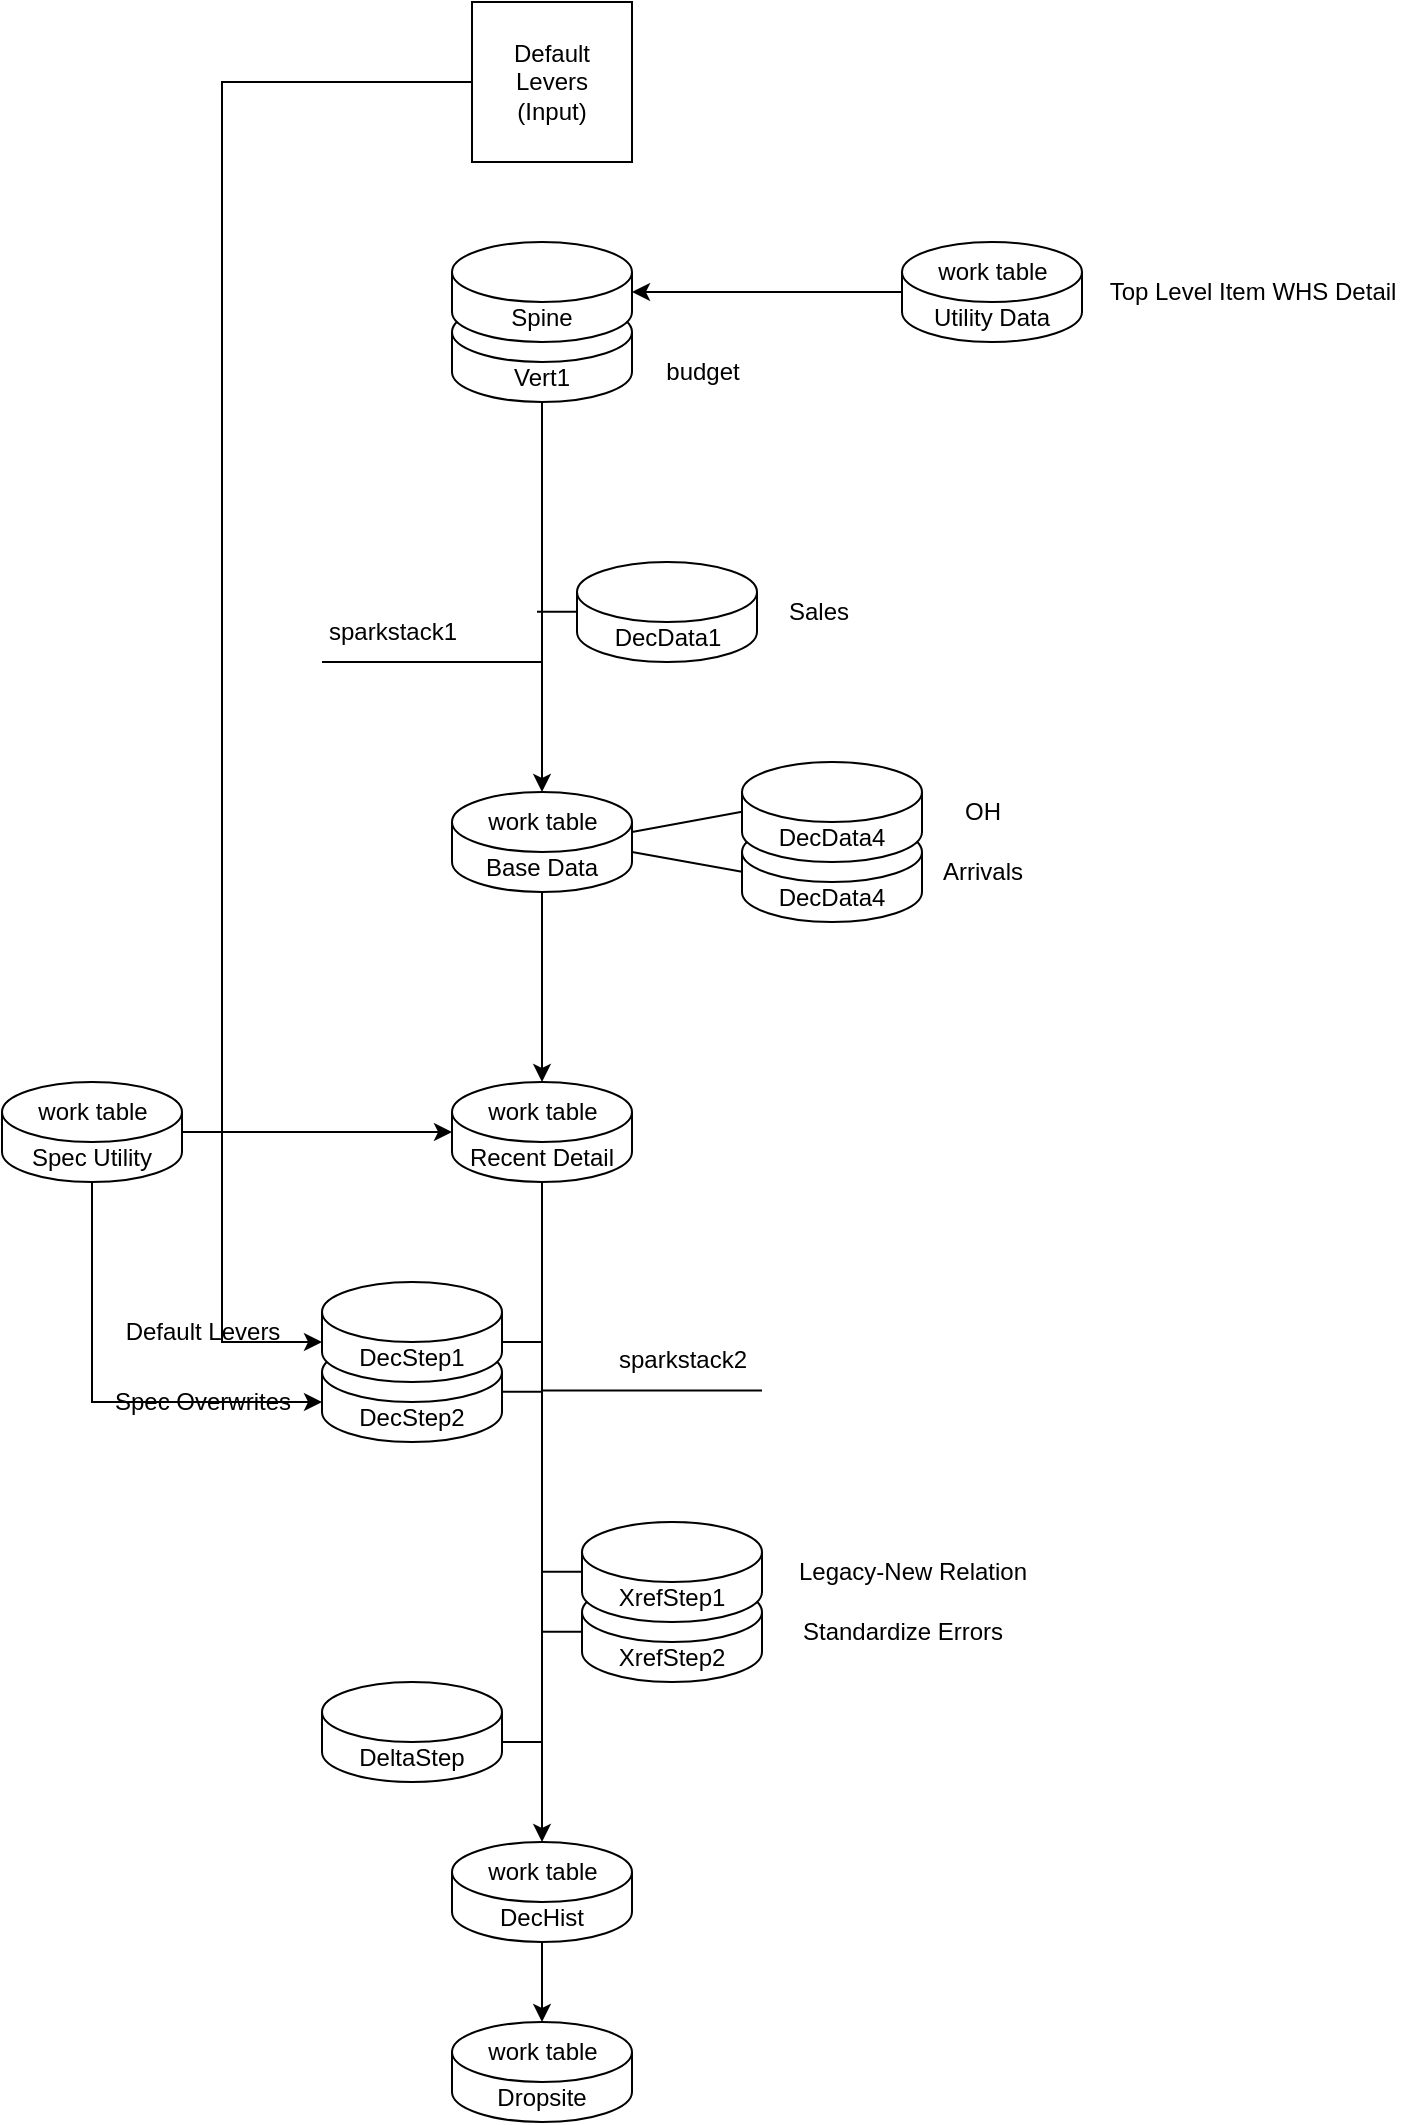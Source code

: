 <mxfile version="24.8.3">
  <diagram name="Page-1" id="F4L2G9qzByqGNdlsCXUM">
    <mxGraphModel dx="2440" dy="1334" grid="1" gridSize="10" guides="1" tooltips="1" connect="1" arrows="1" fold="1" page="1" pageScale="1" pageWidth="850" pageHeight="1100" math="0" shadow="0">
      <root>
        <mxCell id="0" />
        <mxCell id="1" parent="0" />
        <mxCell id="Zu_E30PbdDmN5NexiMbH-42" value="XrefStep2" style="shape=cylinder3;whiteSpace=wrap;html=1;boundedLbl=1;backgroundOutline=1;size=15;" parent="1" vertex="1">
          <mxGeometry x="440" y="950" width="90" height="50" as="geometry" />
        </mxCell>
        <mxCell id="Zu_E30PbdDmN5NexiMbH-36" value="DecStep2" style="shape=cylinder3;whiteSpace=wrap;html=1;boundedLbl=1;backgroundOutline=1;size=15;" parent="1" vertex="1">
          <mxGeometry x="310" y="830" width="90" height="50" as="geometry" />
        </mxCell>
        <mxCell id="Zu_E30PbdDmN5NexiMbH-16" value="DecData4" style="shape=cylinder3;whiteSpace=wrap;html=1;boundedLbl=1;backgroundOutline=1;size=15;" parent="1" vertex="1">
          <mxGeometry x="520" y="570" width="90" height="50" as="geometry" />
        </mxCell>
        <mxCell id="Zu_E30PbdDmN5NexiMbH-14" value="DecData4" style="shape=cylinder3;whiteSpace=wrap;html=1;boundedLbl=1;backgroundOutline=1;size=15;" parent="1" vertex="1">
          <mxGeometry x="520" y="540" width="90" height="50" as="geometry" />
        </mxCell>
        <mxCell id="Zu_E30PbdDmN5NexiMbH-5" value="DecData1" style="shape=cylinder3;whiteSpace=wrap;html=1;boundedLbl=1;backgroundOutline=1;size=15;" parent="1" vertex="1">
          <mxGeometry x="437.5" y="440" width="90" height="50" as="geometry" />
        </mxCell>
        <mxCell id="Zu_E30PbdDmN5NexiMbH-3" value="Vert1" style="shape=cylinder3;whiteSpace=wrap;html=1;boundedLbl=1;backgroundOutline=1;size=15;" parent="1" vertex="1">
          <mxGeometry x="375" y="310" width="90" height="50" as="geometry" />
        </mxCell>
        <mxCell id="Zu_E30PbdDmN5NexiMbH-1" value="&lt;div&gt;Default&lt;/div&gt;&lt;div&gt;Levers&lt;/div&gt;&lt;div&gt;(Input)&lt;br&gt;&lt;/div&gt;" style="whiteSpace=wrap;html=1;aspect=fixed;" parent="1" vertex="1">
          <mxGeometry x="385" y="160" width="80" height="80" as="geometry" />
        </mxCell>
        <mxCell id="Zu_E30PbdDmN5NexiMbH-2" value="Spine" style="shape=cylinder3;whiteSpace=wrap;html=1;boundedLbl=1;backgroundOutline=1;size=15;" parent="1" vertex="1">
          <mxGeometry x="375" y="280" width="90" height="50" as="geometry" />
        </mxCell>
        <mxCell id="Zu_E30PbdDmN5NexiMbH-7" value="Utility Data" style="shape=cylinder3;whiteSpace=wrap;html=1;boundedLbl=1;backgroundOutline=1;size=15;" parent="1" vertex="1">
          <mxGeometry x="600" y="280" width="90" height="50" as="geometry" />
        </mxCell>
        <mxCell id="Zu_E30PbdDmN5NexiMbH-8" style="edgeStyle=orthogonalEdgeStyle;rounded=0;orthogonalLoop=1;jettySize=auto;html=1;exitX=0;exitY=0.5;exitDx=0;exitDy=0;exitPerimeter=0;entryX=1;entryY=0.5;entryDx=0;entryDy=0;entryPerimeter=0;" parent="1" source="Zu_E30PbdDmN5NexiMbH-7" target="Zu_E30PbdDmN5NexiMbH-2" edge="1">
          <mxGeometry relative="1" as="geometry" />
        </mxCell>
        <mxCell id="Zu_E30PbdDmN5NexiMbH-9" value="budget" style="text;html=1;align=center;verticalAlign=middle;resizable=0;points=[];autosize=1;strokeColor=none;fillColor=none;" parent="1" vertex="1">
          <mxGeometry x="470" y="330" width="60" height="30" as="geometry" />
        </mxCell>
        <mxCell id="Zu_E30PbdDmN5NexiMbH-15" value="Sales" style="text;html=1;align=center;verticalAlign=middle;resizable=0;points=[];autosize=1;strokeColor=none;fillColor=none;" parent="1" vertex="1">
          <mxGeometry x="532.5" y="450" width="50" height="30" as="geometry" />
        </mxCell>
        <mxCell id="Zu_E30PbdDmN5NexiMbH-17" value="Arrivals" style="text;html=1;align=center;verticalAlign=middle;resizable=0;points=[];autosize=1;strokeColor=none;fillColor=none;" parent="1" vertex="1">
          <mxGeometry x="610" y="580" width="60" height="30" as="geometry" />
        </mxCell>
        <mxCell id="Zu_E30PbdDmN5NexiMbH-18" value="Top Level Item WHS Detail" style="text;html=1;align=center;verticalAlign=middle;resizable=0;points=[];autosize=1;strokeColor=none;fillColor=none;" parent="1" vertex="1">
          <mxGeometry x="690" y="290" width="170" height="30" as="geometry" />
        </mxCell>
        <mxCell id="Zu_E30PbdDmN5NexiMbH-21" value="Base Data" style="shape=cylinder3;whiteSpace=wrap;html=1;boundedLbl=1;backgroundOutline=1;size=15;" parent="1" vertex="1">
          <mxGeometry x="375" y="555" width="90" height="50" as="geometry" />
        </mxCell>
        <mxCell id="Zu_E30PbdDmN5NexiMbH-22" style="edgeStyle=orthogonalEdgeStyle;rounded=0;orthogonalLoop=1;jettySize=auto;html=1;exitX=0.5;exitY=1;exitDx=0;exitDy=0;exitPerimeter=0;entryX=0.5;entryY=0;entryDx=0;entryDy=0;entryPerimeter=0;" parent="1" source="Zu_E30PbdDmN5NexiMbH-3" target="Zu_E30PbdDmN5NexiMbH-21" edge="1">
          <mxGeometry relative="1" as="geometry" />
        </mxCell>
        <mxCell id="Zu_E30PbdDmN5NexiMbH-24" value="" style="endArrow=none;html=1;rounded=0;entryX=0;entryY=0.5;entryDx=0;entryDy=0;entryPerimeter=0;" parent="1" edge="1">
          <mxGeometry width="50" height="50" relative="1" as="geometry">
            <mxPoint x="417.5" y="464.86" as="sourcePoint" />
            <mxPoint x="437.5" y="464.86" as="targetPoint" />
          </mxGeometry>
        </mxCell>
        <mxCell id="Zu_E30PbdDmN5NexiMbH-26" value="" style="endArrow=none;html=1;rounded=0;entryX=0;entryY=0.5;entryDx=0;entryDy=0;entryPerimeter=0;exitX=1;exitY=0;exitDx=0;exitDy=20;exitPerimeter=0;" parent="1" edge="1" source="Zu_E30PbdDmN5NexiMbH-21">
          <mxGeometry width="50" height="50" relative="1" as="geometry">
            <mxPoint x="470" y="545" as="sourcePoint" />
            <mxPoint x="520" y="564.86" as="targetPoint" />
          </mxGeometry>
        </mxCell>
        <mxCell id="Zu_E30PbdDmN5NexiMbH-27" value="" style="endArrow=none;html=1;rounded=0;entryX=0;entryY=0.5;entryDx=0;entryDy=0;entryPerimeter=0;exitX=1;exitY=0;exitDx=0;exitDy=30;exitPerimeter=0;" parent="1" edge="1" source="Zu_E30PbdDmN5NexiMbH-21">
          <mxGeometry width="50" height="50" relative="1" as="geometry">
            <mxPoint x="500" y="594.86" as="sourcePoint" />
            <mxPoint x="520" y="594.86" as="targetPoint" />
          </mxGeometry>
        </mxCell>
        <mxCell id="Zu_E30PbdDmN5NexiMbH-28" value="" style="endArrow=none;html=1;rounded=0;" parent="1" edge="1">
          <mxGeometry width="50" height="50" relative="1" as="geometry">
            <mxPoint x="310" y="490" as="sourcePoint" />
            <mxPoint x="420" y="490" as="targetPoint" />
          </mxGeometry>
        </mxCell>
        <mxCell id="Zu_E30PbdDmN5NexiMbH-29" value="sparkstack1" style="text;html=1;align=center;verticalAlign=middle;resizable=0;points=[];autosize=1;strokeColor=none;fillColor=none;" parent="1" vertex="1">
          <mxGeometry x="300" y="460" width="90" height="30" as="geometry" />
        </mxCell>
        <mxCell id="Zu_E30PbdDmN5NexiMbH-30" value="work table" style="text;html=1;align=center;verticalAlign=middle;resizable=0;points=[];autosize=1;strokeColor=none;fillColor=none;" parent="1" vertex="1">
          <mxGeometry x="380" y="555" width="80" height="30" as="geometry" />
        </mxCell>
        <mxCell id="Zu_E30PbdDmN5NexiMbH-31" value="Recent Detail" style="shape=cylinder3;whiteSpace=wrap;html=1;boundedLbl=1;backgroundOutline=1;size=15;" parent="1" vertex="1">
          <mxGeometry x="375" y="700" width="90" height="50" as="geometry" />
        </mxCell>
        <mxCell id="Zu_E30PbdDmN5NexiMbH-32" style="edgeStyle=orthogonalEdgeStyle;rounded=0;orthogonalLoop=1;jettySize=auto;html=1;exitX=0.5;exitY=1;exitDx=0;exitDy=0;exitPerimeter=0;entryX=0.5;entryY=0;entryDx=0;entryDy=0;entryPerimeter=0;" parent="1" source="Zu_E30PbdDmN5NexiMbH-21" target="Zu_E30PbdDmN5NexiMbH-31" edge="1">
          <mxGeometry relative="1" as="geometry" />
        </mxCell>
        <mxCell id="Zu_E30PbdDmN5NexiMbH-33" value="work table" style="text;html=1;align=center;verticalAlign=middle;resizable=0;points=[];autosize=1;strokeColor=none;fillColor=none;" parent="1" vertex="1">
          <mxGeometry x="380" y="700" width="80" height="30" as="geometry" />
        </mxCell>
        <mxCell id="Zu_E30PbdDmN5NexiMbH-34" value="DecStep1" style="shape=cylinder3;whiteSpace=wrap;html=1;boundedLbl=1;backgroundOutline=1;size=15;" parent="1" vertex="1">
          <mxGeometry x="310" y="800" width="90" height="50" as="geometry" />
        </mxCell>
        <mxCell id="Zu_E30PbdDmN5NexiMbH-35" value="Default Levers" style="text;html=1;align=center;verticalAlign=middle;resizable=0;points=[];autosize=1;strokeColor=none;fillColor=none;" parent="1" vertex="1">
          <mxGeometry x="200" y="810" width="100" height="30" as="geometry" />
        </mxCell>
        <mxCell id="Zu_E30PbdDmN5NexiMbH-37" value="Spec Utility" style="shape=cylinder3;whiteSpace=wrap;html=1;boundedLbl=1;backgroundOutline=1;size=15;" parent="1" vertex="1">
          <mxGeometry x="150" y="700" width="90" height="50" as="geometry" />
        </mxCell>
        <mxCell id="Zu_E30PbdDmN5NexiMbH-38" value="Spec Overwrites" style="text;html=1;align=center;verticalAlign=middle;resizable=0;points=[];autosize=1;strokeColor=none;fillColor=none;" parent="1" vertex="1">
          <mxGeometry x="195" y="845" width="110" height="30" as="geometry" />
        </mxCell>
        <mxCell id="Zu_E30PbdDmN5NexiMbH-41" value="XrefStep1" style="shape=cylinder3;whiteSpace=wrap;html=1;boundedLbl=1;backgroundOutline=1;size=15;" parent="1" vertex="1">
          <mxGeometry x="440" y="920" width="90" height="50" as="geometry" />
        </mxCell>
        <mxCell id="Zu_E30PbdDmN5NexiMbH-43" value="Legacy-New Relation" style="text;html=1;align=center;verticalAlign=middle;resizable=0;points=[];autosize=1;strokeColor=none;fillColor=none;" parent="1" vertex="1">
          <mxGeometry x="535" y="930" width="140" height="30" as="geometry" />
        </mxCell>
        <mxCell id="Zu_E30PbdDmN5NexiMbH-44" value="Standardize Errors" style="text;html=1;align=center;verticalAlign=middle;resizable=0;points=[];autosize=1;strokeColor=none;fillColor=none;" parent="1" vertex="1">
          <mxGeometry x="540" y="960" width="120" height="30" as="geometry" />
        </mxCell>
        <mxCell id="Zu_E30PbdDmN5NexiMbH-65" style="edgeStyle=orthogonalEdgeStyle;rounded=0;orthogonalLoop=1;jettySize=auto;html=1;exitX=0.5;exitY=1;exitDx=0;exitDy=0;exitPerimeter=0;" parent="1" source="Zu_E30PbdDmN5NexiMbH-45" target="Zu_E30PbdDmN5NexiMbH-64" edge="1">
          <mxGeometry relative="1" as="geometry" />
        </mxCell>
        <mxCell id="Zu_E30PbdDmN5NexiMbH-45" value="DecHist" style="shape=cylinder3;whiteSpace=wrap;html=1;boundedLbl=1;backgroundOutline=1;size=15;" parent="1" vertex="1">
          <mxGeometry x="375" y="1080" width="90" height="50" as="geometry" />
        </mxCell>
        <mxCell id="Zu_E30PbdDmN5NexiMbH-46" value="work table" style="text;html=1;align=center;verticalAlign=middle;resizable=0;points=[];autosize=1;strokeColor=none;fillColor=none;" parent="1" vertex="1">
          <mxGeometry x="380" y="1080" width="80" height="30" as="geometry" />
        </mxCell>
        <mxCell id="Zu_E30PbdDmN5NexiMbH-48" style="edgeStyle=orthogonalEdgeStyle;rounded=0;orthogonalLoop=1;jettySize=auto;html=1;exitX=0.5;exitY=1;exitDx=0;exitDy=0;exitPerimeter=0;entryX=0.5;entryY=0;entryDx=0;entryDy=0;entryPerimeter=0;" parent="1" source="Zu_E30PbdDmN5NexiMbH-31" target="Zu_E30PbdDmN5NexiMbH-45" edge="1">
          <mxGeometry relative="1" as="geometry" />
        </mxCell>
        <mxCell id="Zu_E30PbdDmN5NexiMbH-49" value="" style="endArrow=none;html=1;rounded=0;" parent="1" edge="1">
          <mxGeometry width="50" height="50" relative="1" as="geometry">
            <mxPoint x="420" y="854.31" as="sourcePoint" />
            <mxPoint x="530" y="854.31" as="targetPoint" />
          </mxGeometry>
        </mxCell>
        <mxCell id="Zu_E30PbdDmN5NexiMbH-50" value="sparkstack2" style="text;html=1;align=center;verticalAlign=middle;resizable=0;points=[];autosize=1;strokeColor=none;fillColor=none;" parent="1" vertex="1">
          <mxGeometry x="445" y="824.31" width="90" height="30" as="geometry" />
        </mxCell>
        <mxCell id="Zu_E30PbdDmN5NexiMbH-51" value="" style="endArrow=none;html=1;rounded=0;" parent="1" edge="1">
          <mxGeometry width="50" height="50" relative="1" as="geometry">
            <mxPoint x="400" y="830" as="sourcePoint" />
            <mxPoint x="420" y="830" as="targetPoint" />
          </mxGeometry>
        </mxCell>
        <mxCell id="Zu_E30PbdDmN5NexiMbH-52" value="" style="endArrow=none;html=1;rounded=0;" parent="1" edge="1">
          <mxGeometry width="50" height="50" relative="1" as="geometry">
            <mxPoint x="400" y="854.89" as="sourcePoint" />
            <mxPoint x="420" y="854.89" as="targetPoint" />
          </mxGeometry>
        </mxCell>
        <mxCell id="Zu_E30PbdDmN5NexiMbH-54" value="" style="endArrow=none;html=1;rounded=0;" parent="1" edge="1">
          <mxGeometry width="50" height="50" relative="1" as="geometry">
            <mxPoint x="420" y="944.89" as="sourcePoint" />
            <mxPoint x="440" y="944.89" as="targetPoint" />
          </mxGeometry>
        </mxCell>
        <mxCell id="Zu_E30PbdDmN5NexiMbH-55" value="" style="endArrow=none;html=1;rounded=0;" parent="1" edge="1">
          <mxGeometry width="50" height="50" relative="1" as="geometry">
            <mxPoint x="420" y="974.89" as="sourcePoint" />
            <mxPoint x="440" y="974.89" as="targetPoint" />
          </mxGeometry>
        </mxCell>
        <mxCell id="Zu_E30PbdDmN5NexiMbH-57" style="edgeStyle=orthogonalEdgeStyle;rounded=0;orthogonalLoop=1;jettySize=auto;html=1;exitX=1;exitY=0.5;exitDx=0;exitDy=0;exitPerimeter=0;entryX=0;entryY=0.5;entryDx=0;entryDy=0;entryPerimeter=0;" parent="1" source="Zu_E30PbdDmN5NexiMbH-37" target="Zu_E30PbdDmN5NexiMbH-31" edge="1">
          <mxGeometry relative="1" as="geometry" />
        </mxCell>
        <mxCell id="Zu_E30PbdDmN5NexiMbH-58" style="edgeStyle=orthogonalEdgeStyle;rounded=0;orthogonalLoop=1;jettySize=auto;html=1;exitX=0.5;exitY=1;exitDx=0;exitDy=0;exitPerimeter=0;entryX=0;entryY=0;entryDx=0;entryDy=30;entryPerimeter=0;" parent="1" source="Zu_E30PbdDmN5NexiMbH-37" target="Zu_E30PbdDmN5NexiMbH-36" edge="1">
          <mxGeometry relative="1" as="geometry" />
        </mxCell>
        <mxCell id="Zu_E30PbdDmN5NexiMbH-61" value="DeltaStep" style="shape=cylinder3;whiteSpace=wrap;html=1;boundedLbl=1;backgroundOutline=1;size=15;" parent="1" vertex="1">
          <mxGeometry x="310" y="1000" width="90" height="50" as="geometry" />
        </mxCell>
        <mxCell id="Zu_E30PbdDmN5NexiMbH-62" value="" style="endArrow=none;html=1;rounded=0;" parent="1" edge="1">
          <mxGeometry width="50" height="50" relative="1" as="geometry">
            <mxPoint x="400" y="1030" as="sourcePoint" />
            <mxPoint x="420" y="1030" as="targetPoint" />
          </mxGeometry>
        </mxCell>
        <mxCell id="Zu_E30PbdDmN5NexiMbH-63" value="Dropsite" style="shape=cylinder3;whiteSpace=wrap;html=1;boundedLbl=1;backgroundOutline=1;size=15;" parent="1" vertex="1">
          <mxGeometry x="375" y="1170" width="90" height="50" as="geometry" />
        </mxCell>
        <mxCell id="Zu_E30PbdDmN5NexiMbH-64" value="work table" style="text;html=1;align=center;verticalAlign=middle;resizable=0;points=[];autosize=1;strokeColor=none;fillColor=none;" parent="1" vertex="1">
          <mxGeometry x="380" y="1170" width="80" height="30" as="geometry" />
        </mxCell>
        <mxCell id="Zu_E30PbdDmN5NexiMbH-66" value="work table" style="text;html=1;align=center;verticalAlign=middle;resizable=0;points=[];autosize=1;strokeColor=none;fillColor=none;" parent="1" vertex="1">
          <mxGeometry x="155" y="700" width="80" height="30" as="geometry" />
        </mxCell>
        <mxCell id="Zu_E30PbdDmN5NexiMbH-67" value="work table" style="text;html=1;align=center;verticalAlign=middle;resizable=0;points=[];autosize=1;strokeColor=none;fillColor=none;" parent="1" vertex="1">
          <mxGeometry x="605" y="280" width="80" height="30" as="geometry" />
        </mxCell>
        <mxCell id="Zu_E30PbdDmN5NexiMbH-68" style="edgeStyle=orthogonalEdgeStyle;rounded=0;orthogonalLoop=1;jettySize=auto;html=1;exitX=0;exitY=0.5;exitDx=0;exitDy=0;entryX=0;entryY=0;entryDx=0;entryDy=30;entryPerimeter=0;" parent="1" source="Zu_E30PbdDmN5NexiMbH-1" target="Zu_E30PbdDmN5NexiMbH-34" edge="1">
          <mxGeometry relative="1" as="geometry">
            <Array as="points">
              <mxPoint x="260" y="200" />
              <mxPoint x="260" y="830" />
            </Array>
          </mxGeometry>
        </mxCell>
        <mxCell id="GA3h_aDA2ko0ekY_Z46T-1" value="&lt;div&gt;OH&lt;/div&gt;" style="text;html=1;align=center;verticalAlign=middle;resizable=0;points=[];autosize=1;strokeColor=none;fillColor=none;" vertex="1" parent="1">
          <mxGeometry x="620" y="550" width="40" height="30" as="geometry" />
        </mxCell>
      </root>
    </mxGraphModel>
  </diagram>
</mxfile>

